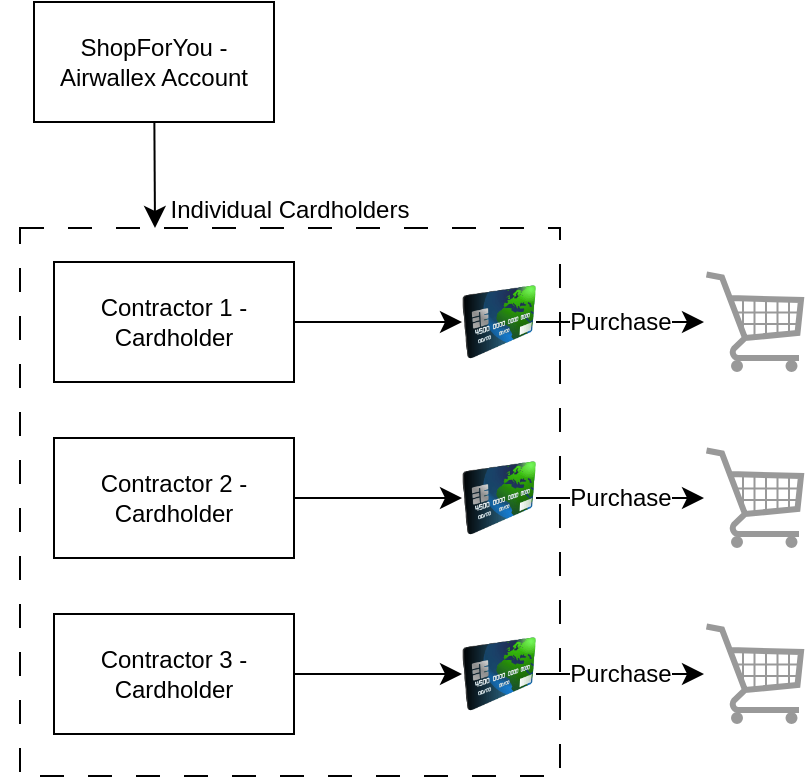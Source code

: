 <mxfile version="24.7.7">
  <diagram name="Page-1" id="nD7EDCK5-wloJMiYt2jO">
    <mxGraphModel dx="873" dy="710" grid="1" gridSize="10" guides="1" tooltips="1" connect="1" arrows="1" fold="1" page="1" pageScale="1" pageWidth="1169" pageHeight="827" math="0" shadow="0">
      <root>
        <mxCell id="0" />
        <mxCell id="1" parent="0" />
        <mxCell id="ggBJ_jUUwEE1ln2e8Tto-5" value="Individual Cardholders" style="rounded=0;whiteSpace=wrap;html=1;dashed=1;dashPattern=12 12;labelPosition=center;verticalLabelPosition=top;align=center;verticalAlign=bottom;" vertex="1" parent="1">
          <mxGeometry x="410" y="213" width="270" height="274" as="geometry" />
        </mxCell>
        <mxCell id="ggBJ_jUUwEE1ln2e8Tto-10" value="" style="edgeStyle=none;curved=1;rounded=0;orthogonalLoop=1;jettySize=auto;html=1;fontSize=12;startSize=8;endSize=8;entryX=0.25;entryY=0;entryDx=0;entryDy=0;" edge="1" parent="1" source="ggBJ_jUUwEE1ln2e8Tto-1" target="ggBJ_jUUwEE1ln2e8Tto-5">
          <mxGeometry relative="1" as="geometry">
            <mxPoint x="487" y="212" as="targetPoint" />
          </mxGeometry>
        </mxCell>
        <mxCell id="ggBJ_jUUwEE1ln2e8Tto-1" value="ShopForYou - Airwallex Account" style="rounded=0;whiteSpace=wrap;html=1;" vertex="1" parent="1">
          <mxGeometry x="417" y="100" width="120" height="60" as="geometry" />
        </mxCell>
        <mxCell id="ggBJ_jUUwEE1ln2e8Tto-15" value="" style="edgeStyle=none;curved=1;rounded=0;orthogonalLoop=1;jettySize=auto;html=1;fontSize=12;startSize=8;endSize=8;" edge="1" parent="1" source="ggBJ_jUUwEE1ln2e8Tto-2" target="ggBJ_jUUwEE1ln2e8Tto-8">
          <mxGeometry relative="1" as="geometry" />
        </mxCell>
        <mxCell id="ggBJ_jUUwEE1ln2e8Tto-2" value="Contractor 1 - Cardholder" style="rounded=0;whiteSpace=wrap;html=1;" vertex="1" parent="1">
          <mxGeometry x="427" y="230" width="120" height="60" as="geometry" />
        </mxCell>
        <mxCell id="ggBJ_jUUwEE1ln2e8Tto-25" value="" style="edgeStyle=none;curved=1;rounded=0;orthogonalLoop=1;jettySize=auto;html=1;fontSize=12;startSize=8;endSize=8;" edge="1" parent="1" source="ggBJ_jUUwEE1ln2e8Tto-3" target="ggBJ_jUUwEE1ln2e8Tto-20">
          <mxGeometry relative="1" as="geometry" />
        </mxCell>
        <mxCell id="ggBJ_jUUwEE1ln2e8Tto-3" value="Contractor 3 - Cardholder" style="rounded=0;whiteSpace=wrap;html=1;" vertex="1" parent="1">
          <mxGeometry x="427" y="406" width="120" height="60" as="geometry" />
        </mxCell>
        <mxCell id="ggBJ_jUUwEE1ln2e8Tto-17" value="" style="edgeStyle=none;curved=1;rounded=0;orthogonalLoop=1;jettySize=auto;html=1;fontSize=12;startSize=8;endSize=8;" edge="1" parent="1" source="ggBJ_jUUwEE1ln2e8Tto-4" target="ggBJ_jUUwEE1ln2e8Tto-16">
          <mxGeometry relative="1" as="geometry" />
        </mxCell>
        <mxCell id="ggBJ_jUUwEE1ln2e8Tto-4" value="Contractor 2 - Cardholder" style="rounded=0;whiteSpace=wrap;html=1;" vertex="1" parent="1">
          <mxGeometry x="427" y="318" width="120" height="60" as="geometry" />
        </mxCell>
        <mxCell id="ggBJ_jUUwEE1ln2e8Tto-6" style="edgeStyle=none;curved=1;rounded=0;orthogonalLoop=1;jettySize=auto;html=1;exitX=0;exitY=0;exitDx=0;exitDy=0;fontSize=12;startSize=8;endSize=8;" edge="1" parent="1" source="ggBJ_jUUwEE1ln2e8Tto-5" target="ggBJ_jUUwEE1ln2e8Tto-5">
          <mxGeometry relative="1" as="geometry" />
        </mxCell>
        <mxCell id="ggBJ_jUUwEE1ln2e8Tto-7" value="" style="verticalLabelPosition=bottom;shadow=0;dashed=0;align=center;html=1;verticalAlign=top;strokeWidth=1;shape=mxgraph.mockup.misc.shoppingCart;strokeColor=#999999;flipH=1;" vertex="1" parent="1">
          <mxGeometry x="752" y="235" width="50" height="50" as="geometry" />
        </mxCell>
        <mxCell id="ggBJ_jUUwEE1ln2e8Tto-13" value="" style="edgeStyle=none;curved=1;rounded=0;orthogonalLoop=1;jettySize=auto;html=1;fontSize=12;startSize=8;endSize=8;" edge="1" parent="1" source="ggBJ_jUUwEE1ln2e8Tto-8" target="ggBJ_jUUwEE1ln2e8Tto-7">
          <mxGeometry relative="1" as="geometry" />
        </mxCell>
        <mxCell id="ggBJ_jUUwEE1ln2e8Tto-14" value="Purchase" style="edgeLabel;html=1;align=center;verticalAlign=middle;resizable=0;points=[];fontSize=12;" vertex="1" connectable="0" parent="ggBJ_jUUwEE1ln2e8Tto-13">
          <mxGeometry relative="1" as="geometry">
            <mxPoint as="offset" />
          </mxGeometry>
        </mxCell>
        <mxCell id="ggBJ_jUUwEE1ln2e8Tto-8" value="" style="image;html=1;image=img/lib/clip_art/finance/Credit_Card_128x128.png" vertex="1" parent="1">
          <mxGeometry x="631" y="240" width="37" height="40" as="geometry" />
        </mxCell>
        <mxCell id="ggBJ_jUUwEE1ln2e8Tto-21" value="" style="edgeStyle=none;curved=1;rounded=0;orthogonalLoop=1;jettySize=auto;html=1;fontSize=12;startSize=8;endSize=8;" edge="1" parent="1" source="ggBJ_jUUwEE1ln2e8Tto-16" target="ggBJ_jUUwEE1ln2e8Tto-18">
          <mxGeometry relative="1" as="geometry" />
        </mxCell>
        <mxCell id="ggBJ_jUUwEE1ln2e8Tto-23" value="Purchase" style="edgeLabel;html=1;align=center;verticalAlign=middle;resizable=0;points=[];fontSize=12;" vertex="1" connectable="0" parent="ggBJ_jUUwEE1ln2e8Tto-21">
          <mxGeometry relative="1" as="geometry">
            <mxPoint as="offset" />
          </mxGeometry>
        </mxCell>
        <mxCell id="ggBJ_jUUwEE1ln2e8Tto-16" value="" style="image;html=1;image=img/lib/clip_art/finance/Credit_Card_128x128.png" vertex="1" parent="1">
          <mxGeometry x="631" y="328" width="37" height="40" as="geometry" />
        </mxCell>
        <mxCell id="ggBJ_jUUwEE1ln2e8Tto-18" value="" style="verticalLabelPosition=bottom;shadow=0;dashed=0;align=center;html=1;verticalAlign=top;strokeWidth=1;shape=mxgraph.mockup.misc.shoppingCart;strokeColor=#999999;flipH=1;" vertex="1" parent="1">
          <mxGeometry x="752" y="323" width="50" height="50" as="geometry" />
        </mxCell>
        <mxCell id="ggBJ_jUUwEE1ln2e8Tto-19" value="" style="verticalLabelPosition=bottom;shadow=0;dashed=0;align=center;html=1;verticalAlign=top;strokeWidth=1;shape=mxgraph.mockup.misc.shoppingCart;strokeColor=#999999;flipH=1;" vertex="1" parent="1">
          <mxGeometry x="752" y="411" width="50" height="50" as="geometry" />
        </mxCell>
        <mxCell id="ggBJ_jUUwEE1ln2e8Tto-22" value="" style="edgeStyle=none;curved=1;rounded=0;orthogonalLoop=1;jettySize=auto;html=1;fontSize=12;startSize=8;endSize=8;" edge="1" parent="1" source="ggBJ_jUUwEE1ln2e8Tto-20" target="ggBJ_jUUwEE1ln2e8Tto-19">
          <mxGeometry relative="1" as="geometry" />
        </mxCell>
        <mxCell id="ggBJ_jUUwEE1ln2e8Tto-24" value="Purchase" style="edgeLabel;html=1;align=center;verticalAlign=middle;resizable=0;points=[];fontSize=12;" vertex="1" connectable="0" parent="ggBJ_jUUwEE1ln2e8Tto-22">
          <mxGeometry relative="1" as="geometry">
            <mxPoint as="offset" />
          </mxGeometry>
        </mxCell>
        <mxCell id="ggBJ_jUUwEE1ln2e8Tto-20" value="" style="image;html=1;image=img/lib/clip_art/finance/Credit_Card_128x128.png" vertex="1" parent="1">
          <mxGeometry x="631" y="416" width="37" height="40" as="geometry" />
        </mxCell>
      </root>
    </mxGraphModel>
  </diagram>
</mxfile>
